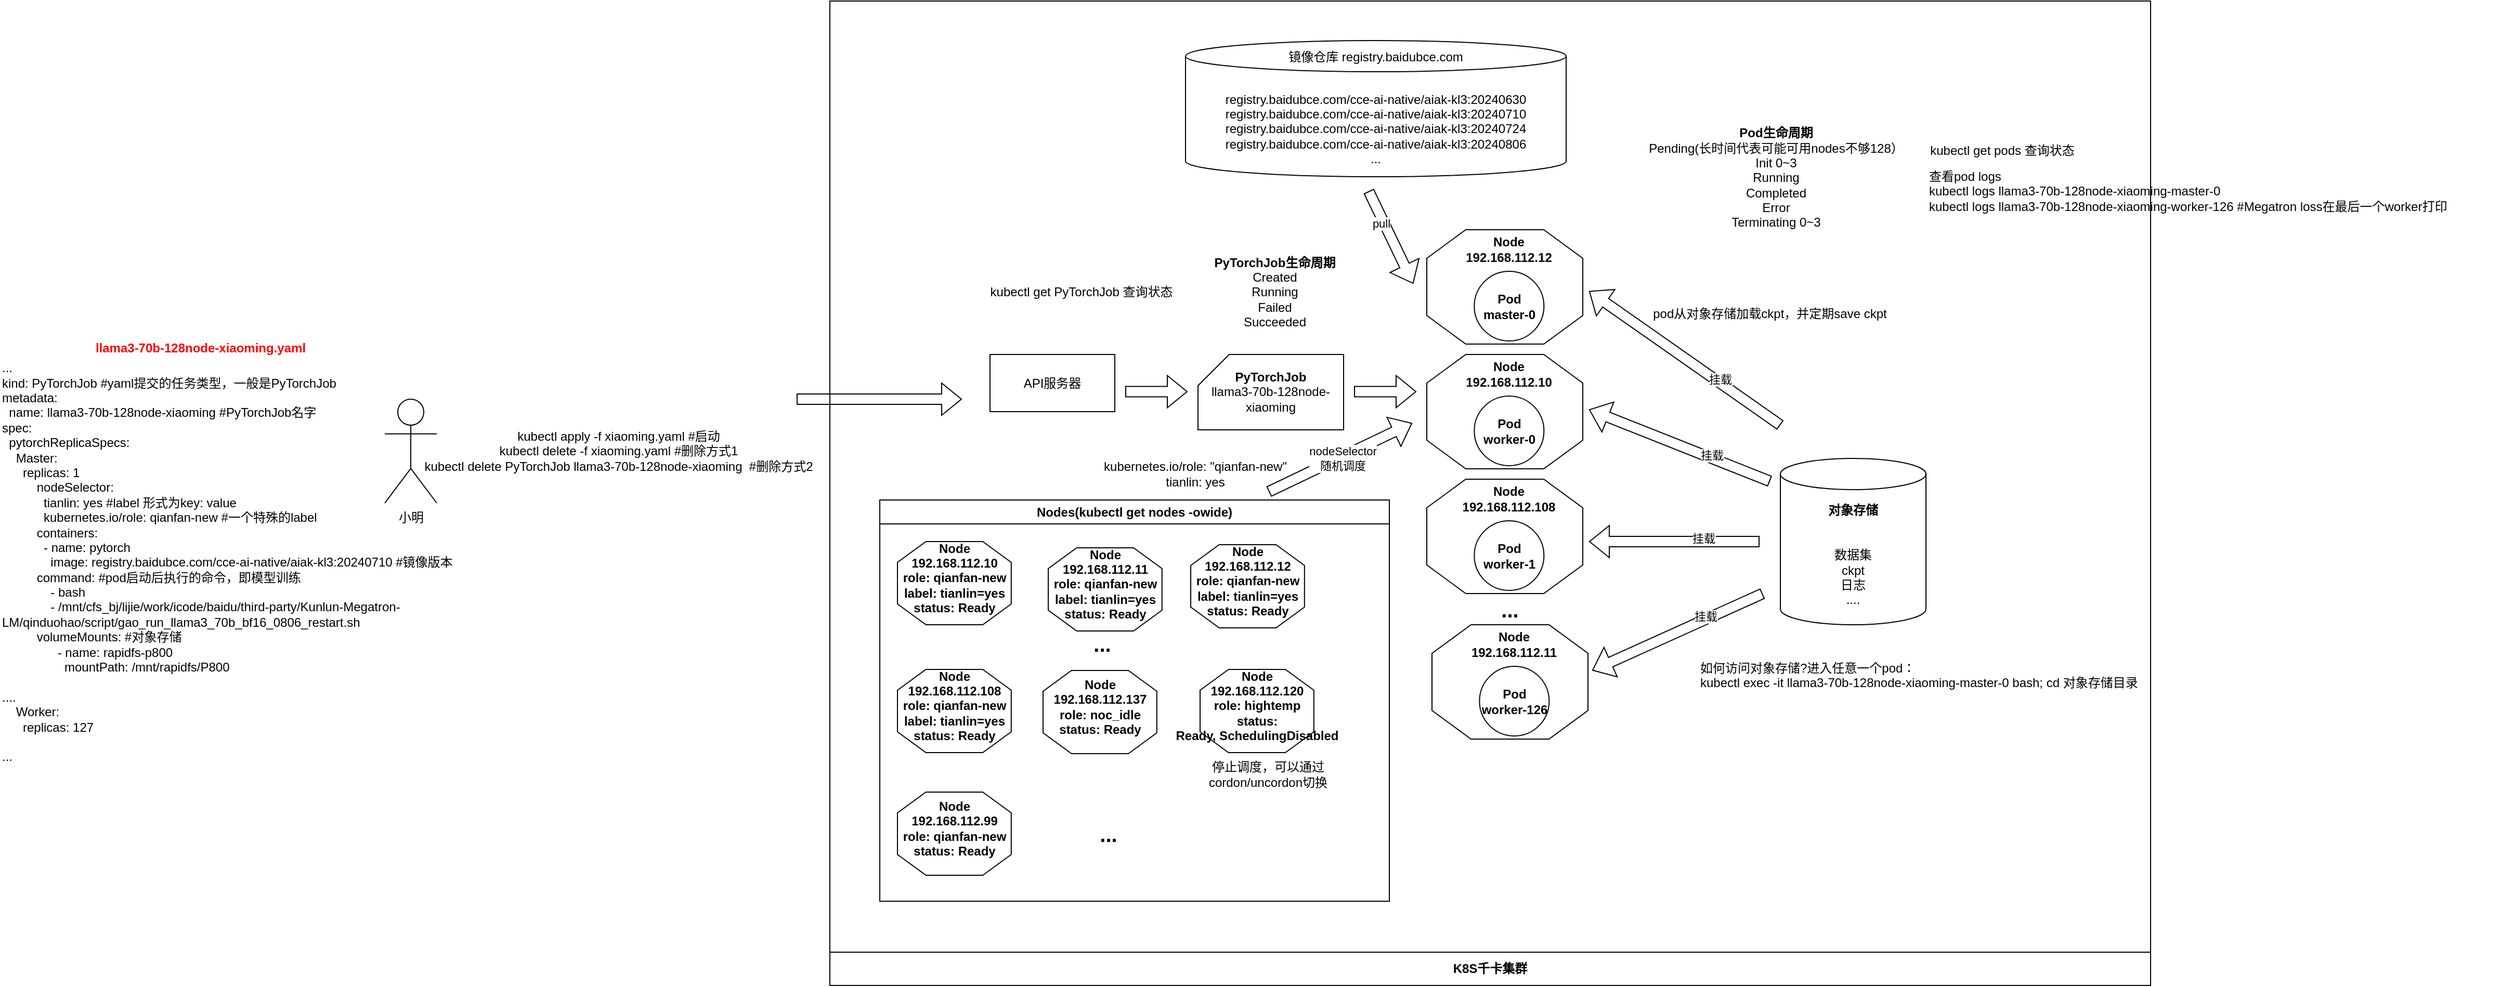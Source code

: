 <mxfile version="24.7.7">
  <diagram name="第 1 页" id="JENwh_ecXETzRXdGQSSy">
    <mxGraphModel dx="2770" dy="2115" grid="0" gridSize="10" guides="1" tooltips="1" connect="1" arrows="1" fold="1" page="1" pageScale="1" pageWidth="827" pageHeight="1169" math="0" shadow="0">
      <root>
        <mxCell id="0" />
        <mxCell id="1" parent="0" />
        <mxCell id="48Nk2eateA9YyvYsNSkh-6" value="&lt;div&gt;...&lt;/div&gt;&lt;div&gt;kind: PyTorchJob #yaml提交的任务类型，一般是PyTorchJob&lt;/div&gt;&lt;div&gt;metadata:&lt;br&gt;&lt;/div&gt;&lt;div&gt;&amp;nbsp;&amp;nbsp;name:&amp;nbsp;&lt;span style=&quot;text-align: center; background-color: initial;&quot;&gt;llama3-70b-128node-xiaoming #PyTorchJob名字&lt;/span&gt;&lt;/div&gt;&lt;div&gt;spec:&lt;/div&gt;&lt;div&gt;&amp;nbsp; pytorchReplicaSpecs:&lt;/div&gt;&lt;div&gt;&amp;nbsp; &amp;nbsp; Master:&lt;/div&gt;&lt;div&gt;&amp;nbsp; &amp;nbsp; &amp;nbsp; replicas: 1&lt;/div&gt;&lt;div&gt;&amp;nbsp; &amp;nbsp; &amp;nbsp;&amp;nbsp;&lt;span style=&quot;background-color: initial;&quot;&gt;&amp;nbsp; &amp;nbsp; nodeSelector:&lt;/span&gt;&lt;/div&gt;&lt;div&gt;&lt;span style=&quot;white-space: pre;&quot;&gt;&#x9;&lt;/span&gt;&amp;nbsp; &amp;nbsp;&amp;nbsp;&lt;span style=&quot;text-align: center; background-color: initial;&quot;&gt;tianlin: yes #label 形式为key: value&lt;/span&gt;&lt;br&gt;&lt;/div&gt;&lt;div&gt;&amp;nbsp; &amp;nbsp; &amp;nbsp; &amp;nbsp; &amp;nbsp; &amp;nbsp; kubernetes.io/role: qianfan-new #一个特殊的label&lt;span style=&quot;text-align: center; background-color: initial;&quot;&gt;&lt;br&gt;&lt;/span&gt;&lt;/div&gt;&lt;div&gt;&amp;nbsp; &amp;nbsp; &amp;nbsp; &amp;nbsp; &amp;nbsp;&amp;nbsp;&lt;span style=&quot;background-color: initial;&quot;&gt;containers:&lt;/span&gt;&lt;/div&gt;&lt;div&gt;&amp;nbsp; &amp;nbsp; &amp;nbsp; &amp;nbsp; &amp;nbsp; &amp;nbsp; - name: pytorch&lt;/div&gt;&lt;div&gt;&amp;nbsp; &amp;nbsp; &amp;nbsp; &amp;nbsp; &amp;nbsp; &amp;nbsp; &amp;nbsp; image: registry.baidubce.com/cce-ai-native/aiak-kl3:20240710 #镜像版本&lt;/div&gt;&lt;div&gt;&lt;div&gt;&amp;nbsp; &amp;nbsp; &amp;nbsp; &amp;nbsp; &amp;nbsp; command: #pod启动后执行的命令，即模型训练&lt;/div&gt;&lt;div&gt;&amp;nbsp; &amp;nbsp; &amp;nbsp; &amp;nbsp; &amp;nbsp; &amp;nbsp; &amp;nbsp; - bash&lt;/div&gt;&lt;div&gt;&amp;nbsp; &amp;nbsp; &amp;nbsp; &amp;nbsp; &amp;nbsp; &amp;nbsp; &amp;nbsp; - /mnt/cfs_bj/lijie/work/icode/baidu/third-party/Kunlun-Megatron-LM/qinduohao/script/gao_run_llama3_70b_bf16_0806_restart.sh&lt;/div&gt;&lt;/div&gt;&lt;div&gt;&lt;div&gt;&amp;nbsp; &amp;nbsp; &amp;nbsp; &amp;nbsp; &amp;nbsp; volumeMounts: #对象存储&lt;/div&gt;&lt;div&gt;&amp;nbsp; &amp;nbsp; &amp;nbsp; &amp;nbsp; &amp;nbsp; &amp;nbsp; &amp;nbsp; &amp;nbsp; - name: rapidfs-p800&lt;/div&gt;&lt;div&gt;&amp;nbsp; &amp;nbsp; &amp;nbsp; &amp;nbsp; &amp;nbsp; &amp;nbsp; &amp;nbsp; &amp;nbsp; &amp;nbsp; mountPath: /mnt/rapidfs/P800&lt;/div&gt;&lt;/div&gt;&lt;div&gt;&lt;br&gt;&lt;/div&gt;&lt;div&gt;....&lt;/div&gt;&lt;div&gt;&lt;div&gt;&amp;nbsp; &amp;nbsp; Worker:&lt;/div&gt;&lt;div&gt;&amp;nbsp; &amp;nbsp; &amp;nbsp; replicas: 127&lt;/div&gt;&lt;div&gt;&amp;nbsp; &amp;nbsp; &amp;nbsp;&amp;nbsp;&lt;/div&gt;&lt;/div&gt;&lt;div&gt;...&lt;/div&gt;" style="text;html=1;align=left;verticalAlign=middle;whiteSpace=wrap;rounded=0;" parent="1" vertex="1">
          <mxGeometry x="-440" y="22" width="440" height="410" as="geometry" />
        </mxCell>
        <mxCell id="48Nk2eateA9YyvYsNSkh-7" value="llama3-70b-128node-xiaoming.yaml" style="text;html=1;align=center;verticalAlign=middle;whiteSpace=wrap;rounded=0;fontColor=#FF0303;fontStyle=1" parent="1" vertex="1">
          <mxGeometry x="-362" y="6" width="230" height="30" as="geometry" />
        </mxCell>
        <mxCell id="48Nk2eateA9YyvYsNSkh-9" value="kubectl apply -f xiaoming.yaml #启动&lt;div&gt;kubectl delete -f xiaoming.yaml #删除方式1&lt;/div&gt;&lt;div&gt;kubectl delete PyTorchJob&amp;nbsp;&lt;span style=&quot;background-color: initial;&quot;&gt;llama3-70b-128node-xiaoming&lt;/span&gt;&lt;span style=&quot;background-color: initial;&quot;&gt;&amp;nbsp;&amp;nbsp;#删除方式2&lt;/span&gt;&lt;/div&gt;" style="text;html=1;align=center;verticalAlign=middle;whiteSpace=wrap;rounded=0;" parent="1" vertex="1">
          <mxGeometry x="-40" y="110" width="390" height="20" as="geometry" />
        </mxCell>
        <mxCell id="48Nk2eateA9YyvYsNSkh-10" value="K8S千卡集群" style="swimlane;whiteSpace=wrap;html=1;direction=west;startSize=32;" parent="1" vertex="1">
          <mxGeometry x="358" y="-313" width="1270" height="947" as="geometry" />
        </mxCell>
        <mxCell id="48Nk2eateA9YyvYsNSkh-80" value="如何访问对象存储?进入任意一个pod：&#xa;kubectl exec -it llama3-70b-128node-xiaoming-master-0 bash; cd 对象存储目录" style="text;whiteSpace=wrap;" parent="48Nk2eateA9YyvYsNSkh-10" vertex="1">
          <mxGeometry x="835" y="628" width="550" height="30" as="geometry" />
        </mxCell>
        <mxCell id="48Nk2eateA9YyvYsNSkh-48" value="" style="group" parent="48Nk2eateA9YyvYsNSkh-10" vertex="1" connectable="0">
          <mxGeometry x="574" y="220" width="150" height="110" as="geometry" />
        </mxCell>
        <mxCell id="48Nk2eateA9YyvYsNSkh-49" value="" style="verticalLabelPosition=bottom;verticalAlign=top;html=1;shape=mxgraph.basic.polygon;polyCoords=[[0.25,0],[0.75,0],[1,0.25],[1,0.75],[0.75,1],[0.25,1],[0,0.75],[0,0.25]];polyline=0;" parent="48Nk2eateA9YyvYsNSkh-48" vertex="1">
          <mxGeometry width="150" height="110.0" as="geometry" />
        </mxCell>
        <mxCell id="48Nk2eateA9YyvYsNSkh-50" value="Node&lt;div&gt;192.168.112.12&lt;/div&gt;&lt;div&gt;&lt;br&gt;&lt;/div&gt;&lt;div&gt;&lt;br&gt;&lt;/div&gt;&lt;div&gt;&lt;br&gt;&lt;/div&gt;&lt;div&gt;&lt;br&gt;&lt;/div&gt;&lt;div&gt;&lt;br&gt;&lt;/div&gt;" style="text;html=1;align=center;verticalAlign=middle;whiteSpace=wrap;rounded=0;fontStyle=1" parent="48Nk2eateA9YyvYsNSkh-48" vertex="1">
          <mxGeometry x="25" y="22" width="108.333" height="66" as="geometry" />
        </mxCell>
        <mxCell id="48Nk2eateA9YyvYsNSkh-15" value="&lt;b&gt;Pod&lt;/b&gt;&lt;div&gt;&lt;b&gt;master-0&lt;/b&gt;&lt;/div&gt;" style="ellipse;whiteSpace=wrap;html=1;aspect=fixed;" parent="48Nk2eateA9YyvYsNSkh-48" vertex="1">
          <mxGeometry x="45.67" y="40" width="67" height="67" as="geometry" />
        </mxCell>
        <mxCell id="48Nk2eateA9YyvYsNSkh-12" value="API服务器" style="rounded=0;whiteSpace=wrap;html=1;" parent="48Nk2eateA9YyvYsNSkh-10" vertex="1">
          <mxGeometry x="154" y="340" width="120" height="55" as="geometry" />
        </mxCell>
        <mxCell id="48Nk2eateA9YyvYsNSkh-13" value="&lt;b&gt;PyTorchJob&lt;/b&gt;&lt;div&gt;llama3-70b-128node-xiaoming&lt;br&gt;&lt;/div&gt;" style="shape=card;whiteSpace=wrap;html=1;" parent="48Nk2eateA9YyvYsNSkh-10" vertex="1">
          <mxGeometry x="354" y="340" width="140" height="72.5" as="geometry" />
        </mxCell>
        <mxCell id="48Nk2eateA9YyvYsNSkh-23" value="..." style="text;html=1;align=center;verticalAlign=middle;whiteSpace=wrap;rounded=0;fontSize=20;fontStyle=1" parent="48Nk2eateA9YyvYsNSkh-10" vertex="1">
          <mxGeometry x="624" y="570" width="60" height="30" as="geometry" />
        </mxCell>
        <mxCell id="48Nk2eateA9YyvYsNSkh-38" value="Nodes(kubectl get nodes -owide)" style="swimlane;whiteSpace=wrap;html=1;" parent="48Nk2eateA9YyvYsNSkh-10" vertex="1">
          <mxGeometry x="48" y="480" width="490" height="386" as="geometry" />
        </mxCell>
        <mxCell id="LwYmsq861Xcj32AT4gmF-25" value="" style="group" vertex="1" connectable="0" parent="48Nk2eateA9YyvYsNSkh-38">
          <mxGeometry x="17" y="40" width="182" height="80" as="geometry" />
        </mxCell>
        <mxCell id="LwYmsq861Xcj32AT4gmF-26" value="" style="verticalLabelPosition=bottom;verticalAlign=top;html=1;shape=mxgraph.basic.polygon;polyCoords=[[0.25,0],[0.75,0],[1,0.25],[1,0.75],[0.75,1],[0.25,1],[0,0.75],[0,0.25]];polyline=0;" vertex="1" parent="LwYmsq861Xcj32AT4gmF-25">
          <mxGeometry width="109.399" height="80" as="geometry" />
        </mxCell>
        <mxCell id="LwYmsq861Xcj32AT4gmF-27" value="Node&lt;div&gt;192.168.112.10&lt;/div&gt;&lt;div&gt;role: qianfan-new&lt;/div&gt;&lt;div&gt;label: tianlin=yes&lt;br&gt;&lt;/div&gt;&lt;div&gt;status: Ready&lt;/div&gt;" style="text;html=1;align=center;verticalAlign=middle;whiteSpace=wrap;rounded=0;fontStyle=1" vertex="1" parent="LwYmsq861Xcj32AT4gmF-25">
          <mxGeometry x="-24.406" y="16" width="158.211" height="37.47" as="geometry" />
        </mxCell>
        <mxCell id="LwYmsq861Xcj32AT4gmF-39" value="" style="group" vertex="1" connectable="0" parent="48Nk2eateA9YyvYsNSkh-38">
          <mxGeometry x="299" y="43" width="182" height="80" as="geometry" />
        </mxCell>
        <mxCell id="LwYmsq861Xcj32AT4gmF-40" value="" style="verticalLabelPosition=bottom;verticalAlign=top;html=1;shape=mxgraph.basic.polygon;polyCoords=[[0.25,0],[0.75,0],[1,0.25],[1,0.75],[0.75,1],[0.25,1],[0,0.75],[0,0.25]];polyline=0;" vertex="1" parent="LwYmsq861Xcj32AT4gmF-39">
          <mxGeometry width="109.399" height="80" as="geometry" />
        </mxCell>
        <mxCell id="LwYmsq861Xcj32AT4gmF-41" value="Node&lt;div&gt;192.168.112.12&lt;/div&gt;&lt;div&gt;role: qianfan-new&lt;/div&gt;&lt;div&gt;label: tianlin=yes&lt;br&gt;&lt;/div&gt;&lt;div&gt;status: Ready&lt;/div&gt;" style="text;html=1;align=center;verticalAlign=middle;whiteSpace=wrap;rounded=0;fontStyle=1" vertex="1" parent="LwYmsq861Xcj32AT4gmF-39">
          <mxGeometry x="-24.406" y="16" width="158.211" height="37.47" as="geometry" />
        </mxCell>
        <mxCell id="LwYmsq861Xcj32AT4gmF-42" value="" style="group" vertex="1" connectable="0" parent="48Nk2eateA9YyvYsNSkh-38">
          <mxGeometry x="17" y="163" width="182" height="80" as="geometry" />
        </mxCell>
        <mxCell id="LwYmsq861Xcj32AT4gmF-43" value="" style="verticalLabelPosition=bottom;verticalAlign=top;html=1;shape=mxgraph.basic.polygon;polyCoords=[[0.25,0],[0.75,0],[1,0.25],[1,0.75],[0.75,1],[0.25,1],[0,0.75],[0,0.25]];polyline=0;" vertex="1" parent="LwYmsq861Xcj32AT4gmF-42">
          <mxGeometry width="109.399" height="80" as="geometry" />
        </mxCell>
        <mxCell id="LwYmsq861Xcj32AT4gmF-44" value="Node&lt;div&gt;192.168.112.108&lt;/div&gt;&lt;div&gt;role: qianfan-new&lt;/div&gt;&lt;div&gt;label: tianlin=yes&lt;br&gt;&lt;/div&gt;&lt;div&gt;status: Ready&lt;/div&gt;" style="text;html=1;align=center;verticalAlign=middle;whiteSpace=wrap;rounded=0;fontStyle=1" vertex="1" parent="LwYmsq861Xcj32AT4gmF-42">
          <mxGeometry x="-24.406" y="16" width="158.211" height="37.47" as="geometry" />
        </mxCell>
        <mxCell id="LwYmsq861Xcj32AT4gmF-45" value="" style="group" vertex="1" connectable="0" parent="48Nk2eateA9YyvYsNSkh-38">
          <mxGeometry x="157" y="164" width="182" height="80" as="geometry" />
        </mxCell>
        <mxCell id="LwYmsq861Xcj32AT4gmF-46" value="" style="verticalLabelPosition=bottom;verticalAlign=top;html=1;shape=mxgraph.basic.polygon;polyCoords=[[0.25,0],[0.75,0],[1,0.25],[1,0.75],[0.75,1],[0.25,1],[0,0.75],[0,0.25]];polyline=0;" vertex="1" parent="LwYmsq861Xcj32AT4gmF-45">
          <mxGeometry width="109.399" height="80" as="geometry" />
        </mxCell>
        <mxCell id="LwYmsq861Xcj32AT4gmF-47" value="Node&lt;div&gt;192.168.112.137&lt;/div&gt;&lt;div&gt;role: noc_idle&lt;/div&gt;&lt;div&gt;status: Ready&lt;/div&gt;" style="text;html=1;align=center;verticalAlign=middle;whiteSpace=wrap;rounded=0;fontStyle=1" vertex="1" parent="LwYmsq861Xcj32AT4gmF-45">
          <mxGeometry x="-24.406" y="16" width="158.211" height="37.47" as="geometry" />
        </mxCell>
        <mxCell id="LwYmsq861Xcj32AT4gmF-48" value="" style="group" vertex="1" connectable="0" parent="48Nk2eateA9YyvYsNSkh-38">
          <mxGeometry x="308" y="163" width="182" height="80" as="geometry" />
        </mxCell>
        <mxCell id="LwYmsq861Xcj32AT4gmF-49" value="" style="verticalLabelPosition=bottom;verticalAlign=top;html=1;shape=mxgraph.basic.polygon;polyCoords=[[0.25,0],[0.75,0],[1,0.25],[1,0.75],[0.75,1],[0.25,1],[0,0.75],[0,0.25]];polyline=0;" vertex="1" parent="LwYmsq861Xcj32AT4gmF-48">
          <mxGeometry width="109.399" height="80" as="geometry" />
        </mxCell>
        <mxCell id="LwYmsq861Xcj32AT4gmF-50" value="Node&lt;div&gt;192.168.112.120&lt;/div&gt;&lt;div&gt;role:&amp;nbsp;hightemp&lt;/div&gt;&lt;div&gt;status: Ready,&amp;nbsp;SchedulingDisabled&lt;/div&gt;" style="text;html=1;align=center;verticalAlign=middle;whiteSpace=wrap;rounded=0;fontStyle=1" vertex="1" parent="LwYmsq861Xcj32AT4gmF-48">
          <mxGeometry x="-24.406" y="16" width="158.211" height="37.47" as="geometry" />
        </mxCell>
        <mxCell id="48Nk2eateA9YyvYsNSkh-35" value="..." style="text;html=1;align=center;verticalAlign=middle;whiteSpace=wrap;rounded=0;fontSize=20;fontStyle=1" parent="48Nk2eateA9YyvYsNSkh-38" vertex="1">
          <mxGeometry x="184" y="123" width="60" height="30" as="geometry" />
        </mxCell>
        <mxCell id="LwYmsq861Xcj32AT4gmF-51" value="..." style="text;html=1;align=center;verticalAlign=middle;whiteSpace=wrap;rounded=0;fontSize=20;fontStyle=1" vertex="1" parent="48Nk2eateA9YyvYsNSkh-38">
          <mxGeometry x="190" y="306" width="60" height="30" as="geometry" />
        </mxCell>
        <mxCell id="LwYmsq861Xcj32AT4gmF-54" value="停止调度，可以通过cordon/uncordon切换" style="text;html=1;align=center;verticalAlign=middle;whiteSpace=wrap;rounded=0;" vertex="1" parent="48Nk2eateA9YyvYsNSkh-38">
          <mxGeometry x="304" y="250" width="139" height="28" as="geometry" />
        </mxCell>
        <mxCell id="LwYmsq861Xcj32AT4gmF-56" value="" style="group" vertex="1" connectable="0" parent="48Nk2eateA9YyvYsNSkh-38">
          <mxGeometry x="17" y="281" width="182" height="80" as="geometry" />
        </mxCell>
        <mxCell id="LwYmsq861Xcj32AT4gmF-57" value="" style="verticalLabelPosition=bottom;verticalAlign=top;html=1;shape=mxgraph.basic.polygon;polyCoords=[[0.25,0],[0.75,0],[1,0.25],[1,0.75],[0.75,1],[0.25,1],[0,0.75],[0,0.25]];polyline=0;" vertex="1" parent="LwYmsq861Xcj32AT4gmF-56">
          <mxGeometry width="109.399" height="80" as="geometry" />
        </mxCell>
        <mxCell id="LwYmsq861Xcj32AT4gmF-58" value="Node&lt;div&gt;192.168.112.99&lt;/div&gt;&lt;div&gt;role: qianfan-new&lt;/div&gt;&lt;div&gt;status: Ready&lt;/div&gt;" style="text;html=1;align=center;verticalAlign=middle;whiteSpace=wrap;rounded=0;fontStyle=1" vertex="1" parent="LwYmsq861Xcj32AT4gmF-56">
          <mxGeometry x="-24.406" y="16" width="158.211" height="37.47" as="geometry" />
        </mxCell>
        <mxCell id="LwYmsq861Xcj32AT4gmF-36" value="" style="group" vertex="1" connectable="0" parent="48Nk2eateA9YyvYsNSkh-38">
          <mxGeometry x="162" y="46" width="182" height="80" as="geometry" />
        </mxCell>
        <mxCell id="LwYmsq861Xcj32AT4gmF-37" value="" style="verticalLabelPosition=bottom;verticalAlign=top;html=1;shape=mxgraph.basic.polygon;polyCoords=[[0.25,0],[0.75,0],[1,0.25],[1,0.75],[0.75,1],[0.25,1],[0,0.75],[0,0.25]];polyline=0;" vertex="1" parent="LwYmsq861Xcj32AT4gmF-36">
          <mxGeometry width="109.399" height="80" as="geometry" />
        </mxCell>
        <mxCell id="LwYmsq861Xcj32AT4gmF-38" value="Node&lt;div&gt;192.168.112.11&lt;/div&gt;&lt;div&gt;role: qianfan-new&lt;/div&gt;&lt;div&gt;label: tianlin=yes&lt;/div&gt;&lt;div&gt;status: Ready&lt;/div&gt;" style="text;html=1;align=center;verticalAlign=middle;whiteSpace=wrap;rounded=0;fontStyle=1" vertex="1" parent="LwYmsq861Xcj32AT4gmF-36">
          <mxGeometry x="-24.406" y="16" width="158.211" height="37.47" as="geometry" />
        </mxCell>
        <mxCell id="48Nk2eateA9YyvYsNSkh-39" value="" style="shape=flexArrow;endArrow=classic;html=1;rounded=0;" parent="48Nk2eateA9YyvYsNSkh-38" edge="1">
          <mxGeometry width="50" height="50" relative="1" as="geometry">
            <mxPoint x="374" y="-8" as="sourcePoint" />
            <mxPoint x="512" y="-74" as="targetPoint" />
          </mxGeometry>
        </mxCell>
        <mxCell id="48Nk2eateA9YyvYsNSkh-40" value="nodeSelector&lt;div&gt;随机调度&lt;/div&gt;" style="edgeLabel;html=1;align=center;verticalAlign=middle;resizable=0;points=[];" parent="48Nk2eateA9YyvYsNSkh-39" vertex="1" connectable="0">
          <mxGeometry x="0.015" y="-1" relative="1" as="geometry">
            <mxPoint as="offset" />
          </mxGeometry>
        </mxCell>
        <mxCell id="48Nk2eateA9YyvYsNSkh-52" value="" style="group" parent="48Nk2eateA9YyvYsNSkh-10" vertex="1" connectable="0">
          <mxGeometry x="574" y="340" width="150" height="110" as="geometry" />
        </mxCell>
        <mxCell id="48Nk2eateA9YyvYsNSkh-53" value="" style="verticalLabelPosition=bottom;verticalAlign=top;html=1;shape=mxgraph.basic.polygon;polyCoords=[[0.25,0],[0.75,0],[1,0.25],[1,0.75],[0.75,1],[0.25,1],[0,0.75],[0,0.25]];polyline=0;" parent="48Nk2eateA9YyvYsNSkh-52" vertex="1">
          <mxGeometry width="150" height="110.0" as="geometry" />
        </mxCell>
        <mxCell id="48Nk2eateA9YyvYsNSkh-54" value="Node&lt;div&gt;192.168.112.10&lt;/div&gt;&lt;div&gt;&lt;br&gt;&lt;/div&gt;&lt;div&gt;&lt;br&gt;&lt;/div&gt;&lt;div&gt;&lt;br&gt;&lt;/div&gt;&lt;div&gt;&lt;br&gt;&lt;/div&gt;&lt;div&gt;&lt;br&gt;&lt;/div&gt;" style="text;html=1;align=center;verticalAlign=middle;whiteSpace=wrap;rounded=0;fontStyle=1" parent="48Nk2eateA9YyvYsNSkh-52" vertex="1">
          <mxGeometry x="25" y="22" width="108.333" height="66" as="geometry" />
        </mxCell>
        <mxCell id="48Nk2eateA9YyvYsNSkh-55" value="&lt;b&gt;Pod&lt;/b&gt;&lt;div&gt;&lt;b&gt;worker-0&lt;/b&gt;&lt;/div&gt;" style="ellipse;whiteSpace=wrap;html=1;aspect=fixed;" parent="48Nk2eateA9YyvYsNSkh-52" vertex="1">
          <mxGeometry x="45.67" y="40" width="67" height="67" as="geometry" />
        </mxCell>
        <mxCell id="48Nk2eateA9YyvYsNSkh-56" value="" style="group" parent="48Nk2eateA9YyvYsNSkh-10" vertex="1" connectable="0">
          <mxGeometry x="574" y="460" width="150" height="110" as="geometry" />
        </mxCell>
        <mxCell id="48Nk2eateA9YyvYsNSkh-57" value="" style="verticalLabelPosition=bottom;verticalAlign=top;html=1;shape=mxgraph.basic.polygon;polyCoords=[[0.25,0],[0.75,0],[1,0.25],[1,0.75],[0.75,1],[0.25,1],[0,0.75],[0,0.25]];polyline=0;" parent="48Nk2eateA9YyvYsNSkh-56" vertex="1">
          <mxGeometry width="150" height="110.0" as="geometry" />
        </mxCell>
        <mxCell id="48Nk2eateA9YyvYsNSkh-58" value="Node&lt;div&gt;192.168.112.108&lt;/div&gt;&lt;div&gt;&lt;br&gt;&lt;/div&gt;&lt;div&gt;&lt;br&gt;&lt;/div&gt;&lt;div&gt;&lt;br&gt;&lt;/div&gt;&lt;div&gt;&lt;br&gt;&lt;/div&gt;&lt;div&gt;&lt;br&gt;&lt;/div&gt;" style="text;html=1;align=center;verticalAlign=middle;whiteSpace=wrap;rounded=0;fontStyle=1" parent="48Nk2eateA9YyvYsNSkh-56" vertex="1">
          <mxGeometry x="25" y="22" width="108.333" height="66" as="geometry" />
        </mxCell>
        <mxCell id="48Nk2eateA9YyvYsNSkh-59" value="&lt;b&gt;Pod&lt;/b&gt;&lt;div&gt;&lt;b&gt;worker-1&lt;/b&gt;&lt;/div&gt;" style="ellipse;whiteSpace=wrap;html=1;aspect=fixed;" parent="48Nk2eateA9YyvYsNSkh-56" vertex="1">
          <mxGeometry x="45.67" y="40" width="67" height="67" as="geometry" />
        </mxCell>
        <mxCell id="48Nk2eateA9YyvYsNSkh-60" value="" style="group" parent="48Nk2eateA9YyvYsNSkh-10" vertex="1" connectable="0">
          <mxGeometry x="579" y="600" width="150" height="110" as="geometry" />
        </mxCell>
        <mxCell id="48Nk2eateA9YyvYsNSkh-61" value="" style="verticalLabelPosition=bottom;verticalAlign=top;html=1;shape=mxgraph.basic.polygon;polyCoords=[[0.25,0],[0.75,0],[1,0.25],[1,0.75],[0.75,1],[0.25,1],[0,0.75],[0,0.25]];polyline=0;" parent="48Nk2eateA9YyvYsNSkh-60" vertex="1">
          <mxGeometry width="150" height="110.0" as="geometry" />
        </mxCell>
        <mxCell id="48Nk2eateA9YyvYsNSkh-62" value="Node&lt;div&gt;192.168.112.11&lt;/div&gt;&lt;div&gt;&lt;br&gt;&lt;/div&gt;&lt;div&gt;&lt;br&gt;&lt;/div&gt;&lt;div&gt;&lt;br&gt;&lt;/div&gt;&lt;div&gt;&lt;br&gt;&lt;/div&gt;&lt;div&gt;&lt;br&gt;&lt;/div&gt;" style="text;html=1;align=center;verticalAlign=middle;whiteSpace=wrap;rounded=0;fontStyle=1" parent="48Nk2eateA9YyvYsNSkh-60" vertex="1">
          <mxGeometry x="25" y="22" width="108.333" height="66" as="geometry" />
        </mxCell>
        <mxCell id="48Nk2eateA9YyvYsNSkh-63" value="&lt;b&gt;Pod&lt;/b&gt;&lt;div&gt;&lt;b&gt;worker-126&lt;/b&gt;&lt;/div&gt;" style="ellipse;whiteSpace=wrap;html=1;aspect=fixed;" parent="48Nk2eateA9YyvYsNSkh-60" vertex="1">
          <mxGeometry x="45.67" y="40" width="67" height="67" as="geometry" />
        </mxCell>
        <mxCell id="48Nk2eateA9YyvYsNSkh-65" value="&lt;b&gt;对象存储&lt;/b&gt;&lt;div&gt;&lt;br&gt;&lt;/div&gt;&lt;div&gt;&lt;br&gt;&lt;div&gt;数据集&lt;/div&gt;&lt;div&gt;ckpt&lt;/div&gt;&lt;div&gt;日志&lt;/div&gt;&lt;div&gt;....&lt;/div&gt;&lt;/div&gt;" style="shape=cylinder3;whiteSpace=wrap;html=1;boundedLbl=1;backgroundOutline=1;size=15;" parent="48Nk2eateA9YyvYsNSkh-10" vertex="1">
          <mxGeometry x="914" y="440" width="140" height="160" as="geometry" />
        </mxCell>
        <mxCell id="48Nk2eateA9YyvYsNSkh-66" value="" style="shape=flexArrow;endArrow=classic;html=1;rounded=0;" parent="48Nk2eateA9YyvYsNSkh-10" edge="1">
          <mxGeometry width="50" height="50" relative="1" as="geometry">
            <mxPoint x="894" y="520" as="sourcePoint" />
            <mxPoint x="730" y="520" as="targetPoint" />
          </mxGeometry>
        </mxCell>
        <mxCell id="48Nk2eateA9YyvYsNSkh-67" value="挂载" style="edgeLabel;html=1;align=center;verticalAlign=middle;resizable=0;points=[];" parent="48Nk2eateA9YyvYsNSkh-66" vertex="1" connectable="0">
          <mxGeometry x="-0.344" y="-3" relative="1" as="geometry">
            <mxPoint as="offset" />
          </mxGeometry>
        </mxCell>
        <mxCell id="48Nk2eateA9YyvYsNSkh-68" value="&lt;b&gt;Pod生命周期&lt;/b&gt;&lt;div&gt;&lt;div&gt;Pending(长时间代表可能可用nodes不够128）&lt;/div&gt;&lt;div&gt;&lt;div&gt;Init 0~3&lt;/div&gt;&lt;div&gt;&lt;span style=&quot;background-color: initial;&quot;&gt;Running&lt;/span&gt;&lt;br&gt;&lt;/div&gt;&lt;div&gt;Completed&lt;/div&gt;&lt;div&gt;Error&lt;/div&gt;&lt;div&gt;Terminating 0~3&lt;/div&gt;&lt;/div&gt;&lt;/div&gt;" style="text;html=1;align=center;verticalAlign=middle;whiteSpace=wrap;rounded=0;" parent="48Nk2eateA9YyvYsNSkh-10" vertex="1">
          <mxGeometry x="780" y="120" width="260" height="100" as="geometry" />
        </mxCell>
        <mxCell id="48Nk2eateA9YyvYsNSkh-69" value="&lt;b&gt;PyTorchJob生命周期&lt;/b&gt;&lt;div&gt;&lt;div&gt;Created&lt;/div&gt;&lt;div&gt;Running&lt;/div&gt;&lt;div&gt;Failed&lt;/div&gt;&lt;div&gt;Succeeded&lt;/div&gt;&lt;/div&gt;" style="text;html=1;align=center;verticalAlign=middle;whiteSpace=wrap;rounded=0;" parent="48Nk2eateA9YyvYsNSkh-10" vertex="1">
          <mxGeometry x="364" y="230" width="128" height="100" as="geometry" />
        </mxCell>
        <mxCell id="48Nk2eateA9YyvYsNSkh-89" value="" style="shape=flexArrow;endArrow=classic;html=1;rounded=0;" parent="48Nk2eateA9YyvYsNSkh-10" edge="1">
          <mxGeometry width="50" height="50" relative="1" as="geometry">
            <mxPoint x="284" y="375.75" as="sourcePoint" />
            <mxPoint x="344" y="375.75" as="targetPoint" />
          </mxGeometry>
        </mxCell>
        <mxCell id="48Nk2eateA9YyvYsNSkh-91" value="" style="shape=flexArrow;endArrow=classic;html=1;rounded=0;" parent="48Nk2eateA9YyvYsNSkh-10" edge="1">
          <mxGeometry width="50" height="50" relative="1" as="geometry">
            <mxPoint x="504" y="375.75" as="sourcePoint" />
            <mxPoint x="564" y="375.75" as="targetPoint" />
          </mxGeometry>
        </mxCell>
        <mxCell id="48Nk2eateA9YyvYsNSkh-87" value="" style="shape=flexArrow;endArrow=classic;html=1;rounded=0;" parent="48Nk2eateA9YyvYsNSkh-10" edge="1">
          <mxGeometry width="50" height="50" relative="1" as="geometry">
            <mxPoint x="-32" y="383" as="sourcePoint" />
            <mxPoint x="127" y="383" as="targetPoint" />
          </mxGeometry>
        </mxCell>
        <mxCell id="LwYmsq861Xcj32AT4gmF-4" value="" style="group" vertex="1" connectable="0" parent="48Nk2eateA9YyvYsNSkh-10">
          <mxGeometry x="334" y="38" width="382" height="188" as="geometry" />
        </mxCell>
        <mxCell id="LwYmsq861Xcj32AT4gmF-2" value="" style="shape=cylinder3;whiteSpace=wrap;html=1;boundedLbl=1;backgroundOutline=1;size=15;" vertex="1" parent="LwYmsq861Xcj32AT4gmF-4">
          <mxGeometry x="8" width="366" height="131" as="geometry" />
        </mxCell>
        <mxCell id="LwYmsq861Xcj32AT4gmF-1" value="镜像仓库&amp;nbsp;registry.baidubce.com" style="text;html=1;align=center;verticalAlign=middle;whiteSpace=wrap;rounded=0;" vertex="1" parent="LwYmsq861Xcj32AT4gmF-4">
          <mxGeometry x="89" width="204" height="31" as="geometry" />
        </mxCell>
        <mxCell id="LwYmsq861Xcj32AT4gmF-3" value="&lt;div&gt;registry.baidubce.com/cce-ai-native/aiak-kl3:20240630&lt;br&gt;&lt;/div&gt;registry.baidubce.com/cce-ai-native/aiak-kl3:20240710&lt;div&gt;registry.baidubce.com/cce-ai-native/aiak-kl3:20240724&lt;br&gt;&lt;/div&gt;&lt;div&gt;registry.baidubce.com/cce-ai-native/aiak-kl3:20240806&lt;br&gt;&lt;/div&gt;&lt;div&gt;...&lt;/div&gt;" style="text;html=1;align=center;verticalAlign=middle;whiteSpace=wrap;rounded=0;" vertex="1" parent="LwYmsq861Xcj32AT4gmF-4">
          <mxGeometry y="25" width="382" height="120" as="geometry" />
        </mxCell>
        <mxCell id="LwYmsq861Xcj32AT4gmF-5" value="" style="shape=flexArrow;endArrow=classic;html=1;rounded=0;" edge="1" parent="48Nk2eateA9YyvYsNSkh-10">
          <mxGeometry width="50" height="50" relative="1" as="geometry">
            <mxPoint x="904" y="462" as="sourcePoint" />
            <mxPoint x="730" y="393" as="targetPoint" />
          </mxGeometry>
        </mxCell>
        <mxCell id="LwYmsq861Xcj32AT4gmF-6" value="挂载" style="edgeLabel;html=1;align=center;verticalAlign=middle;resizable=0;points=[];" vertex="1" connectable="0" parent="LwYmsq861Xcj32AT4gmF-5">
          <mxGeometry x="-0.344" y="-3" relative="1" as="geometry">
            <mxPoint as="offset" />
          </mxGeometry>
        </mxCell>
        <mxCell id="LwYmsq861Xcj32AT4gmF-7" value="" style="shape=flexArrow;endArrow=classic;html=1;rounded=0;" edge="1" parent="48Nk2eateA9YyvYsNSkh-10">
          <mxGeometry width="50" height="50" relative="1" as="geometry">
            <mxPoint x="914" y="408" as="sourcePoint" />
            <mxPoint x="730" y="279" as="targetPoint" />
          </mxGeometry>
        </mxCell>
        <mxCell id="LwYmsq861Xcj32AT4gmF-8" value="挂载" style="edgeLabel;html=1;align=center;verticalAlign=middle;resizable=0;points=[];" vertex="1" connectable="0" parent="LwYmsq861Xcj32AT4gmF-7">
          <mxGeometry x="-0.344" y="-3" relative="1" as="geometry">
            <mxPoint as="offset" />
          </mxGeometry>
        </mxCell>
        <mxCell id="LwYmsq861Xcj32AT4gmF-9" value="" style="shape=flexArrow;endArrow=classic;html=1;rounded=0;" edge="1" parent="48Nk2eateA9YyvYsNSkh-10">
          <mxGeometry width="50" height="50" relative="1" as="geometry">
            <mxPoint x="897" y="570" as="sourcePoint" />
            <mxPoint x="733" y="644" as="targetPoint" />
          </mxGeometry>
        </mxCell>
        <mxCell id="LwYmsq861Xcj32AT4gmF-10" value="挂载" style="edgeLabel;html=1;align=center;verticalAlign=middle;resizable=0;points=[];" vertex="1" connectable="0" parent="LwYmsq861Xcj32AT4gmF-9">
          <mxGeometry x="-0.344" y="-3" relative="1" as="geometry">
            <mxPoint as="offset" />
          </mxGeometry>
        </mxCell>
        <mxCell id="LwYmsq861Xcj32AT4gmF-53" value="kubernetes.io/role: &quot;qianfan-new&quot;&lt;div&gt;tianlin: yes&lt;/div&gt;" style="text;html=1;align=center;verticalAlign=middle;whiteSpace=wrap;rounded=0;" vertex="1" parent="48Nk2eateA9YyvYsNSkh-10">
          <mxGeometry x="258" y="443" width="187" height="23" as="geometry" />
        </mxCell>
        <mxCell id="48Nk2eateA9YyvYsNSkh-83" value="&lt;div&gt;kubectl get PyTorchJob 查询状态&lt;/div&gt;" style="text;html=1;align=center;verticalAlign=middle;whiteSpace=wrap;rounded=0;" parent="48Nk2eateA9YyvYsNSkh-10" vertex="1">
          <mxGeometry x="87" y="270" width="310" height="20" as="geometry" />
        </mxCell>
        <mxCell id="48Nk2eateA9YyvYsNSkh-85" value="&lt;div&gt;&lt;span style=&quot;background-color: initial;&quot;&gt;kubectl get pods 查询状态&lt;/span&gt;&lt;br&gt;&lt;/div&gt;" style="text;html=1;align=center;verticalAlign=middle;whiteSpace=wrap;rounded=0;" parent="48Nk2eateA9YyvYsNSkh-10" vertex="1">
          <mxGeometry x="1051" y="138" width="153" height="12" as="geometry" />
        </mxCell>
        <mxCell id="LwYmsq861Xcj32AT4gmF-65" value="pod从对象存储加载ckpt，并定期save ckpt" style="text;html=1;align=center;verticalAlign=middle;whiteSpace=wrap;rounded=0;" vertex="1" parent="48Nk2eateA9YyvYsNSkh-10">
          <mxGeometry x="784" y="281" width="240" height="39" as="geometry" />
        </mxCell>
        <mxCell id="LwYmsq861Xcj32AT4gmF-67" value="" style="shape=flexArrow;endArrow=classic;html=1;rounded=0;exitX=0.482;exitY=0.999;exitDx=0;exitDy=0;exitPerimeter=0;" edge="1" parent="48Nk2eateA9YyvYsNSkh-10" source="LwYmsq861Xcj32AT4gmF-3">
          <mxGeometry width="50" height="50" relative="1" as="geometry">
            <mxPoint x="660" y="347" as="sourcePoint" />
            <mxPoint x="561" y="272" as="targetPoint" />
          </mxGeometry>
        </mxCell>
        <mxCell id="LwYmsq861Xcj32AT4gmF-68" value="pull" style="edgeLabel;html=1;align=center;verticalAlign=middle;resizable=0;points=[];" vertex="1" connectable="0" parent="LwYmsq861Xcj32AT4gmF-67">
          <mxGeometry x="-0.344" y="-3" relative="1" as="geometry">
            <mxPoint as="offset" />
          </mxGeometry>
        </mxCell>
        <mxCell id="48Nk2eateA9YyvYsNSkh-70" value="小明" style="shape=umlActor;verticalLabelPosition=bottom;verticalAlign=top;html=1;outlineConnect=0;" parent="1" vertex="1">
          <mxGeometry x="-70" y="70" width="50" height="100" as="geometry" />
        </mxCell>
        <mxCell id="48Nk2eateA9YyvYsNSkh-78" value="查看pod logs&#xa;kubectl logs llama3-70b-128node-xiaoming-master-0&#xa;kubectl logs llama3-70b-128node-xiaoming-worker-126 #Megatron loss在最后一个worker打印" style="text;whiteSpace=wrap;" parent="1" vertex="1">
          <mxGeometry x="1413" y="-158" width="550" height="40" as="geometry" />
        </mxCell>
      </root>
    </mxGraphModel>
  </diagram>
</mxfile>
